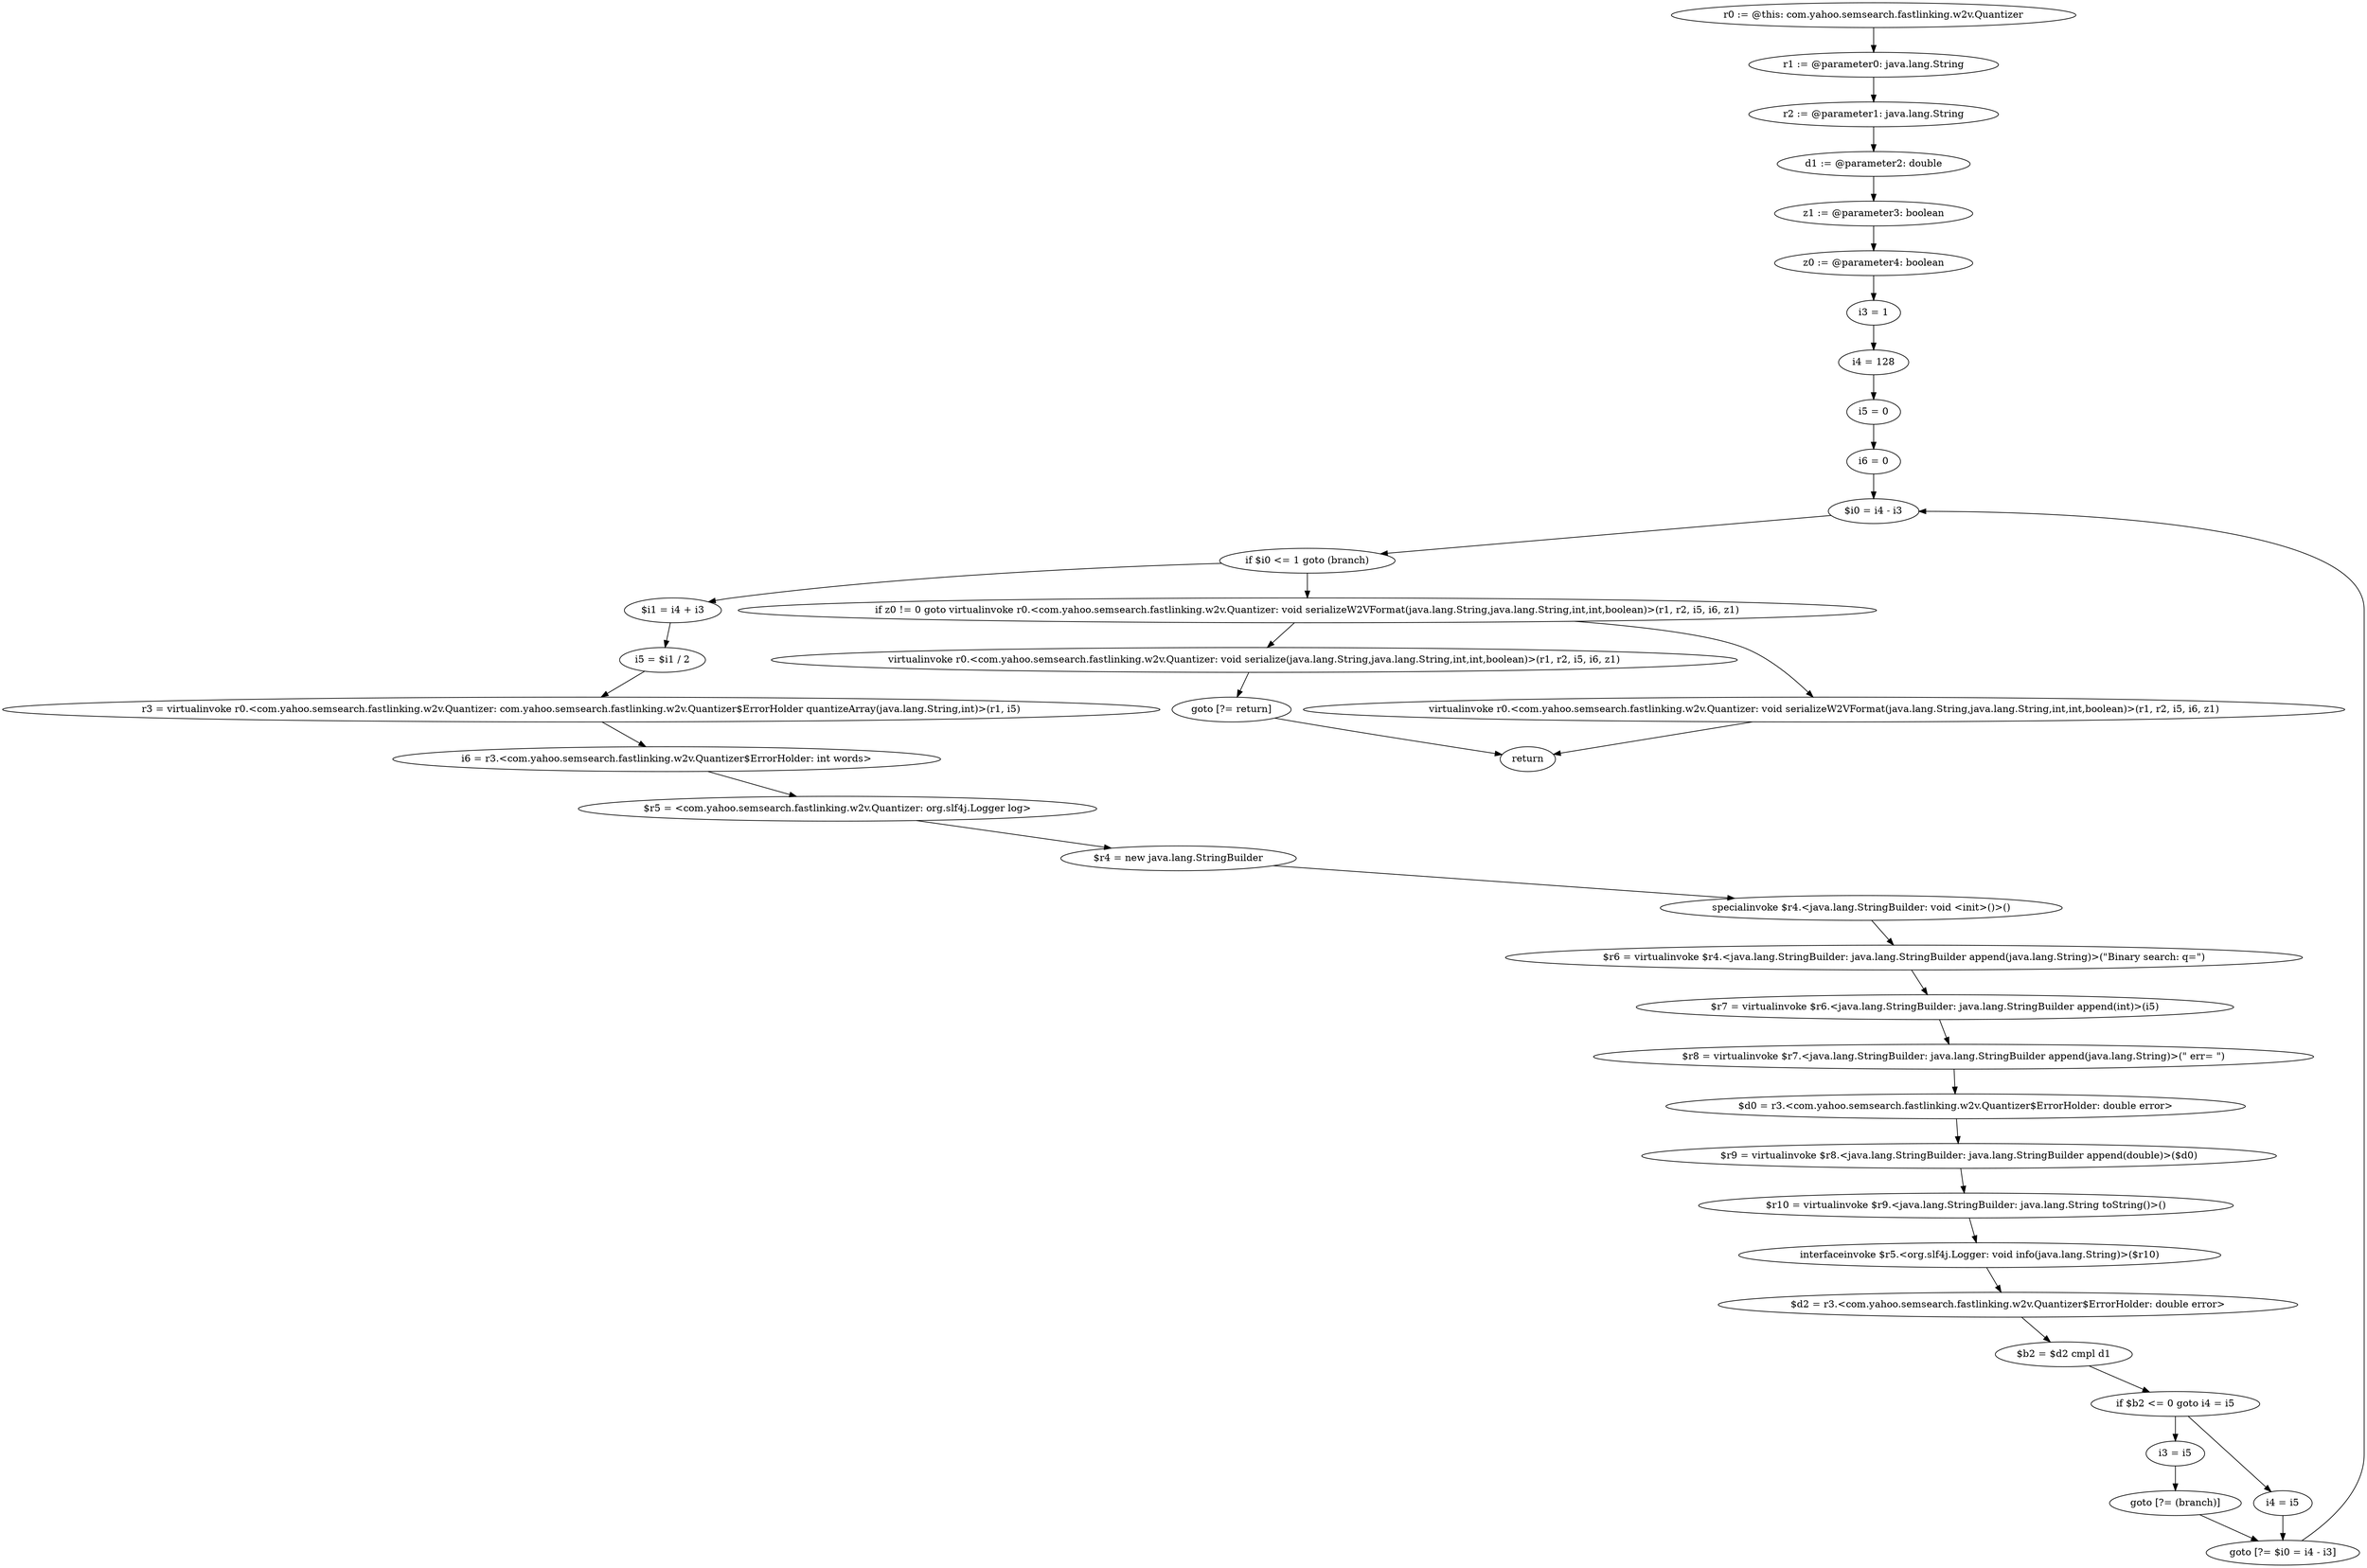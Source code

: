 digraph "unitGraph" {
    "r0 := @this: com.yahoo.semsearch.fastlinking.w2v.Quantizer"
    "r1 := @parameter0: java.lang.String"
    "r2 := @parameter1: java.lang.String"
    "d1 := @parameter2: double"
    "z1 := @parameter3: boolean"
    "z0 := @parameter4: boolean"
    "i3 = 1"
    "i4 = 128"
    "i5 = 0"
    "i6 = 0"
    "$i0 = i4 - i3"
    "if $i0 <= 1 goto (branch)"
    "$i1 = i4 + i3"
    "i5 = $i1 / 2"
    "r3 = virtualinvoke r0.<com.yahoo.semsearch.fastlinking.w2v.Quantizer: com.yahoo.semsearch.fastlinking.w2v.Quantizer$ErrorHolder quantizeArray(java.lang.String,int)>(r1, i5)"
    "i6 = r3.<com.yahoo.semsearch.fastlinking.w2v.Quantizer$ErrorHolder: int words>"
    "$r5 = <com.yahoo.semsearch.fastlinking.w2v.Quantizer: org.slf4j.Logger log>"
    "$r4 = new java.lang.StringBuilder"
    "specialinvoke $r4.<java.lang.StringBuilder: void <init>()>()"
    "$r6 = virtualinvoke $r4.<java.lang.StringBuilder: java.lang.StringBuilder append(java.lang.String)>(\"Binary search: q=\")"
    "$r7 = virtualinvoke $r6.<java.lang.StringBuilder: java.lang.StringBuilder append(int)>(i5)"
    "$r8 = virtualinvoke $r7.<java.lang.StringBuilder: java.lang.StringBuilder append(java.lang.String)>(\" err= \")"
    "$d0 = r3.<com.yahoo.semsearch.fastlinking.w2v.Quantizer$ErrorHolder: double error>"
    "$r9 = virtualinvoke $r8.<java.lang.StringBuilder: java.lang.StringBuilder append(double)>($d0)"
    "$r10 = virtualinvoke $r9.<java.lang.StringBuilder: java.lang.String toString()>()"
    "interfaceinvoke $r5.<org.slf4j.Logger: void info(java.lang.String)>($r10)"
    "$d2 = r3.<com.yahoo.semsearch.fastlinking.w2v.Quantizer$ErrorHolder: double error>"
    "$b2 = $d2 cmpl d1"
    "if $b2 <= 0 goto i4 = i5"
    "i3 = i5"
    "goto [?= (branch)]"
    "i4 = i5"
    "goto [?= $i0 = i4 - i3]"
    "if z0 != 0 goto virtualinvoke r0.<com.yahoo.semsearch.fastlinking.w2v.Quantizer: void serializeW2VFormat(java.lang.String,java.lang.String,int,int,boolean)>(r1, r2, i5, i6, z1)"
    "virtualinvoke r0.<com.yahoo.semsearch.fastlinking.w2v.Quantizer: void serialize(java.lang.String,java.lang.String,int,int,boolean)>(r1, r2, i5, i6, z1)"
    "goto [?= return]"
    "virtualinvoke r0.<com.yahoo.semsearch.fastlinking.w2v.Quantizer: void serializeW2VFormat(java.lang.String,java.lang.String,int,int,boolean)>(r1, r2, i5, i6, z1)"
    "return"
    "r0 := @this: com.yahoo.semsearch.fastlinking.w2v.Quantizer"->"r1 := @parameter0: java.lang.String";
    "r1 := @parameter0: java.lang.String"->"r2 := @parameter1: java.lang.String";
    "r2 := @parameter1: java.lang.String"->"d1 := @parameter2: double";
    "d1 := @parameter2: double"->"z1 := @parameter3: boolean";
    "z1 := @parameter3: boolean"->"z0 := @parameter4: boolean";
    "z0 := @parameter4: boolean"->"i3 = 1";
    "i3 = 1"->"i4 = 128";
    "i4 = 128"->"i5 = 0";
    "i5 = 0"->"i6 = 0";
    "i6 = 0"->"$i0 = i4 - i3";
    "$i0 = i4 - i3"->"if $i0 <= 1 goto (branch)";
    "if $i0 <= 1 goto (branch)"->"$i1 = i4 + i3";
    "if $i0 <= 1 goto (branch)"->"if z0 != 0 goto virtualinvoke r0.<com.yahoo.semsearch.fastlinking.w2v.Quantizer: void serializeW2VFormat(java.lang.String,java.lang.String,int,int,boolean)>(r1, r2, i5, i6, z1)";
    "$i1 = i4 + i3"->"i5 = $i1 / 2";
    "i5 = $i1 / 2"->"r3 = virtualinvoke r0.<com.yahoo.semsearch.fastlinking.w2v.Quantizer: com.yahoo.semsearch.fastlinking.w2v.Quantizer$ErrorHolder quantizeArray(java.lang.String,int)>(r1, i5)";
    "r3 = virtualinvoke r0.<com.yahoo.semsearch.fastlinking.w2v.Quantizer: com.yahoo.semsearch.fastlinking.w2v.Quantizer$ErrorHolder quantizeArray(java.lang.String,int)>(r1, i5)"->"i6 = r3.<com.yahoo.semsearch.fastlinking.w2v.Quantizer$ErrorHolder: int words>";
    "i6 = r3.<com.yahoo.semsearch.fastlinking.w2v.Quantizer$ErrorHolder: int words>"->"$r5 = <com.yahoo.semsearch.fastlinking.w2v.Quantizer: org.slf4j.Logger log>";
    "$r5 = <com.yahoo.semsearch.fastlinking.w2v.Quantizer: org.slf4j.Logger log>"->"$r4 = new java.lang.StringBuilder";
    "$r4 = new java.lang.StringBuilder"->"specialinvoke $r4.<java.lang.StringBuilder: void <init>()>()";
    "specialinvoke $r4.<java.lang.StringBuilder: void <init>()>()"->"$r6 = virtualinvoke $r4.<java.lang.StringBuilder: java.lang.StringBuilder append(java.lang.String)>(\"Binary search: q=\")";
    "$r6 = virtualinvoke $r4.<java.lang.StringBuilder: java.lang.StringBuilder append(java.lang.String)>(\"Binary search: q=\")"->"$r7 = virtualinvoke $r6.<java.lang.StringBuilder: java.lang.StringBuilder append(int)>(i5)";
    "$r7 = virtualinvoke $r6.<java.lang.StringBuilder: java.lang.StringBuilder append(int)>(i5)"->"$r8 = virtualinvoke $r7.<java.lang.StringBuilder: java.lang.StringBuilder append(java.lang.String)>(\" err= \")";
    "$r8 = virtualinvoke $r7.<java.lang.StringBuilder: java.lang.StringBuilder append(java.lang.String)>(\" err= \")"->"$d0 = r3.<com.yahoo.semsearch.fastlinking.w2v.Quantizer$ErrorHolder: double error>";
    "$d0 = r3.<com.yahoo.semsearch.fastlinking.w2v.Quantizer$ErrorHolder: double error>"->"$r9 = virtualinvoke $r8.<java.lang.StringBuilder: java.lang.StringBuilder append(double)>($d0)";
    "$r9 = virtualinvoke $r8.<java.lang.StringBuilder: java.lang.StringBuilder append(double)>($d0)"->"$r10 = virtualinvoke $r9.<java.lang.StringBuilder: java.lang.String toString()>()";
    "$r10 = virtualinvoke $r9.<java.lang.StringBuilder: java.lang.String toString()>()"->"interfaceinvoke $r5.<org.slf4j.Logger: void info(java.lang.String)>($r10)";
    "interfaceinvoke $r5.<org.slf4j.Logger: void info(java.lang.String)>($r10)"->"$d2 = r3.<com.yahoo.semsearch.fastlinking.w2v.Quantizer$ErrorHolder: double error>";
    "$d2 = r3.<com.yahoo.semsearch.fastlinking.w2v.Quantizer$ErrorHolder: double error>"->"$b2 = $d2 cmpl d1";
    "$b2 = $d2 cmpl d1"->"if $b2 <= 0 goto i4 = i5";
    "if $b2 <= 0 goto i4 = i5"->"i3 = i5";
    "if $b2 <= 0 goto i4 = i5"->"i4 = i5";
    "i3 = i5"->"goto [?= (branch)]";
    "goto [?= (branch)]"->"goto [?= $i0 = i4 - i3]";
    "i4 = i5"->"goto [?= $i0 = i4 - i3]";
    "goto [?= $i0 = i4 - i3]"->"$i0 = i4 - i3";
    "if z0 != 0 goto virtualinvoke r0.<com.yahoo.semsearch.fastlinking.w2v.Quantizer: void serializeW2VFormat(java.lang.String,java.lang.String,int,int,boolean)>(r1, r2, i5, i6, z1)"->"virtualinvoke r0.<com.yahoo.semsearch.fastlinking.w2v.Quantizer: void serialize(java.lang.String,java.lang.String,int,int,boolean)>(r1, r2, i5, i6, z1)";
    "if z0 != 0 goto virtualinvoke r0.<com.yahoo.semsearch.fastlinking.w2v.Quantizer: void serializeW2VFormat(java.lang.String,java.lang.String,int,int,boolean)>(r1, r2, i5, i6, z1)"->"virtualinvoke r0.<com.yahoo.semsearch.fastlinking.w2v.Quantizer: void serializeW2VFormat(java.lang.String,java.lang.String,int,int,boolean)>(r1, r2, i5, i6, z1)";
    "virtualinvoke r0.<com.yahoo.semsearch.fastlinking.w2v.Quantizer: void serialize(java.lang.String,java.lang.String,int,int,boolean)>(r1, r2, i5, i6, z1)"->"goto [?= return]";
    "goto [?= return]"->"return";
    "virtualinvoke r0.<com.yahoo.semsearch.fastlinking.w2v.Quantizer: void serializeW2VFormat(java.lang.String,java.lang.String,int,int,boolean)>(r1, r2, i5, i6, z1)"->"return";
}
